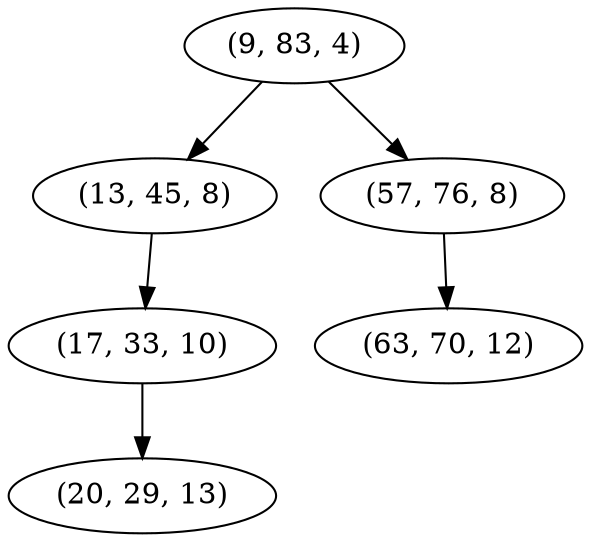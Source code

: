 digraph tree {
    "(9, 83, 4)";
    "(13, 45, 8)";
    "(17, 33, 10)";
    "(20, 29, 13)";
    "(57, 76, 8)";
    "(63, 70, 12)";
    "(9, 83, 4)" -> "(13, 45, 8)";
    "(9, 83, 4)" -> "(57, 76, 8)";
    "(13, 45, 8)" -> "(17, 33, 10)";
    "(17, 33, 10)" -> "(20, 29, 13)";
    "(57, 76, 8)" -> "(63, 70, 12)";
}
